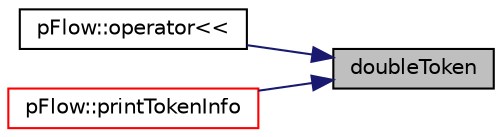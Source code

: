 digraph "doubleToken"
{
 // LATEX_PDF_SIZE
  edge [fontname="Helvetica",fontsize="10",labelfontname="Helvetica",labelfontsize="10"];
  node [fontname="Helvetica",fontsize="10",shape=record];
  rankdir="RL";
  Node1 [label="doubleToken",height=0.2,width=0.4,color="black", fillcolor="grey75", style="filled", fontcolor="black",tooltip="Return double value."];
  Node1 -> Node2 [dir="back",color="midnightblue",fontsize="10",style="solid",fontname="Helvetica"];
  Node2 [label="pFlow::operator\<\<",height=0.2,width=0.4,color="black", fillcolor="white", style="filled",URL="$namespacepFlow.html#a32cadb9b5aab88eec41a8f98ac814670",tooltip=" "];
  Node1 -> Node3 [dir="back",color="midnightblue",fontsize="10",style="solid",fontname="Helvetica"];
  Node3 [label="pFlow::printTokenInfo",height=0.2,width=0.4,color="red", fillcolor="white", style="filled",URL="$namespacepFlow.html#a085bff06be72a06c81e84c1d1cb3a21a",tooltip=" "];
}
